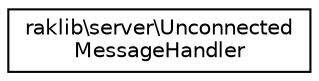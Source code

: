 digraph "Graphical Class Hierarchy"
{
 // INTERACTIVE_SVG=YES
 // LATEX_PDF_SIZE
  edge [fontname="Helvetica",fontsize="10",labelfontname="Helvetica",labelfontsize="10"];
  node [fontname="Helvetica",fontsize="10",shape=record];
  rankdir="LR";
  Node0 [label="raklib\\server\\Unconnected\lMessageHandler",height=0.2,width=0.4,color="black", fillcolor="white", style="filled",URL="$dd/dc3/classraklib_1_1server_1_1_unconnected_message_handler.html",tooltip=" "];
}
